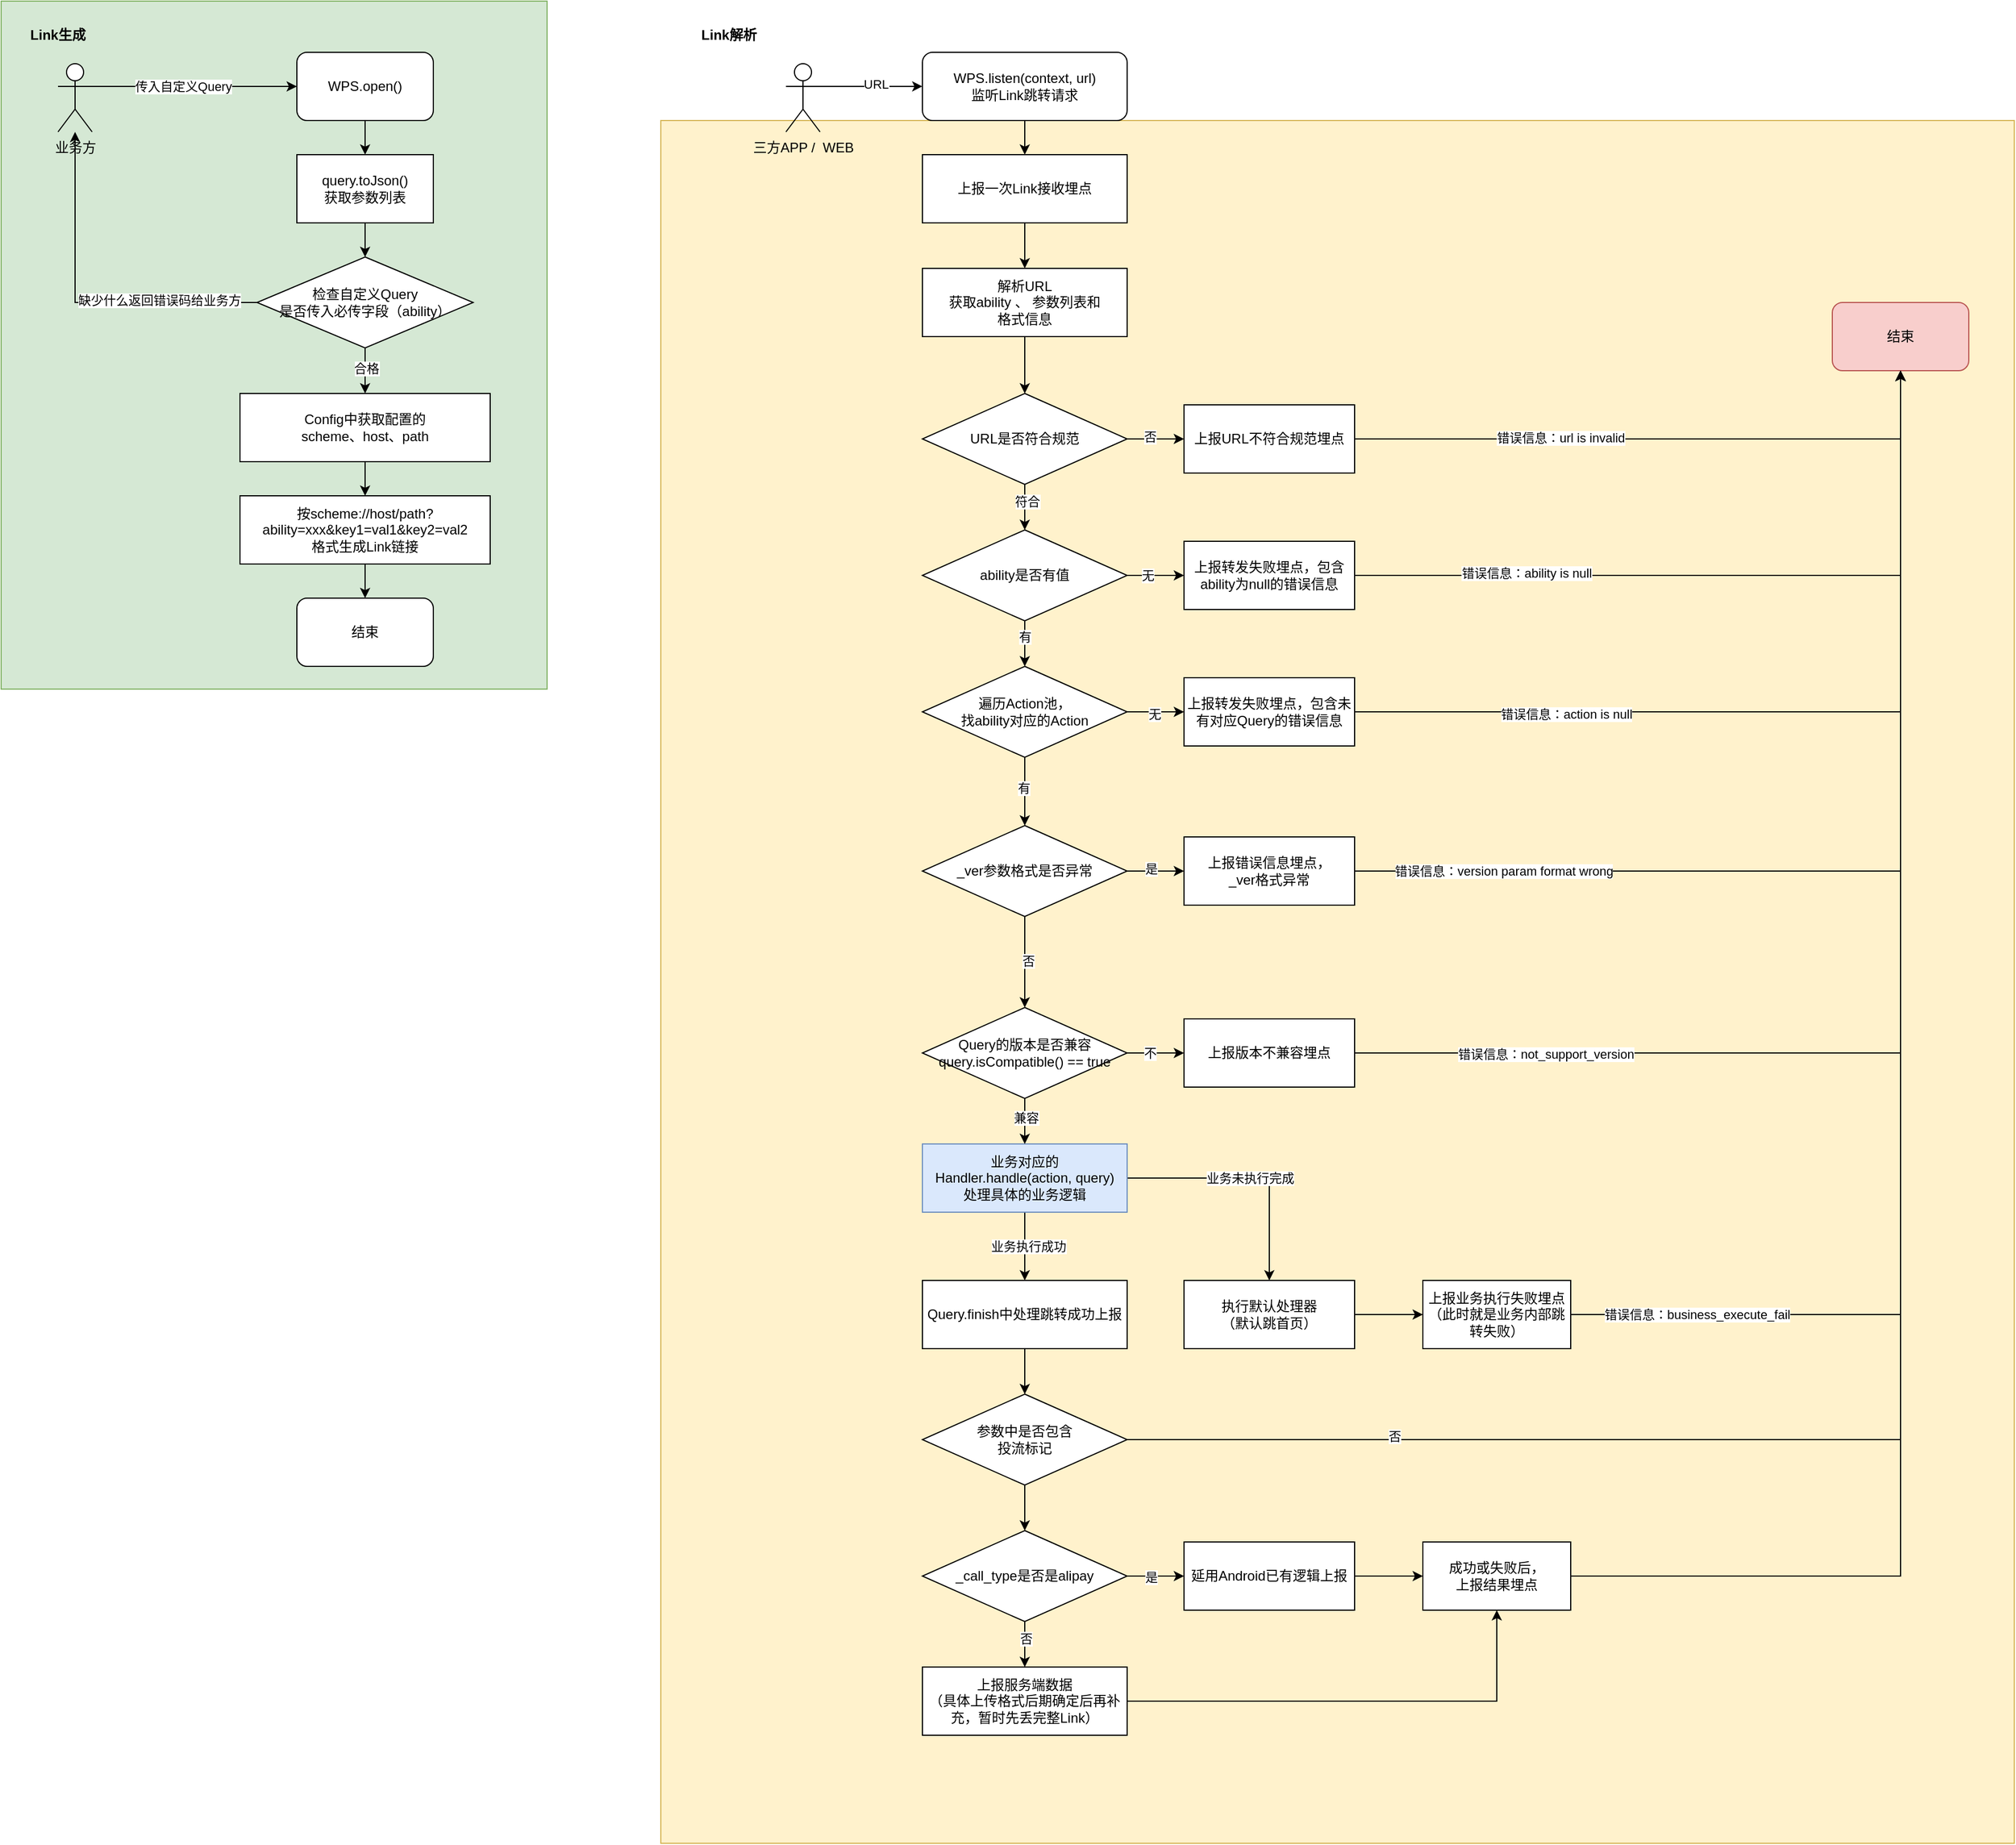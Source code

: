 <mxfile version="26.1.0">
  <diagram name="第 1 页" id="-CnVHADmg7WvFx3qluP-">
    <mxGraphModel dx="2261" dy="761" grid="1" gridSize="10" guides="1" tooltips="1" connect="1" arrows="1" fold="1" page="1" pageScale="1" pageWidth="827" pageHeight="1169" math="0" shadow="0">
      <root>
        <mxCell id="0" />
        <mxCell id="1" parent="0" />
        <mxCell id="uptPnW_bPuyGfDzCPwBa-70" value="" style="rounded=0;whiteSpace=wrap;html=1;fillColor=#fff2cc;strokeColor=#d6b656;" vertex="1" parent="1">
          <mxGeometry x="470" y="150" width="1190" height="1515" as="geometry" />
        </mxCell>
        <mxCell id="uptPnW_bPuyGfDzCPwBa-23" value="" style="rounded=0;whiteSpace=wrap;html=1;fillColor=#d5e8d4;strokeColor=#82b366;" vertex="1" parent="1">
          <mxGeometry x="-110" y="45" width="480" height="605" as="geometry" />
        </mxCell>
        <mxCell id="uptPnW_bPuyGfDzCPwBa-1" value="&lt;b&gt;Link生成&lt;/b&gt;" style="text;html=1;align=center;verticalAlign=middle;whiteSpace=wrap;rounded=0;" vertex="1" parent="1">
          <mxGeometry x="-90" y="60" width="60" height="30" as="geometry" />
        </mxCell>
        <mxCell id="uptPnW_bPuyGfDzCPwBa-4" style="edgeStyle=orthogonalEdgeStyle;rounded=0;orthogonalLoop=1;jettySize=auto;html=1;exitX=1;exitY=0.333;exitDx=0;exitDy=0;exitPerimeter=0;entryX=0;entryY=0.5;entryDx=0;entryDy=0;" edge="1" parent="1" source="uptPnW_bPuyGfDzCPwBa-2" target="uptPnW_bPuyGfDzCPwBa-3">
          <mxGeometry relative="1" as="geometry" />
        </mxCell>
        <mxCell id="uptPnW_bPuyGfDzCPwBa-5" value="传入自定义Query" style="edgeLabel;html=1;align=center;verticalAlign=middle;resizable=0;points=[];" vertex="1" connectable="0" parent="uptPnW_bPuyGfDzCPwBa-4">
          <mxGeometry x="-0.111" relative="1" as="geometry">
            <mxPoint as="offset" />
          </mxGeometry>
        </mxCell>
        <mxCell id="uptPnW_bPuyGfDzCPwBa-2" value="业务方" style="shape=umlActor;verticalLabelPosition=bottom;verticalAlign=top;html=1;outlineConnect=0;" vertex="1" parent="1">
          <mxGeometry x="-60" y="100" width="30" height="60" as="geometry" />
        </mxCell>
        <mxCell id="uptPnW_bPuyGfDzCPwBa-7" style="edgeStyle=orthogonalEdgeStyle;rounded=0;orthogonalLoop=1;jettySize=auto;html=1;exitX=0.5;exitY=1;exitDx=0;exitDy=0;entryX=0.5;entryY=0;entryDx=0;entryDy=0;" edge="1" parent="1" source="uptPnW_bPuyGfDzCPwBa-3" target="uptPnW_bPuyGfDzCPwBa-6">
          <mxGeometry relative="1" as="geometry" />
        </mxCell>
        <mxCell id="uptPnW_bPuyGfDzCPwBa-3" value="WPS.open()" style="rounded=1;whiteSpace=wrap;html=1;" vertex="1" parent="1">
          <mxGeometry x="150" y="90" width="120" height="60" as="geometry" />
        </mxCell>
        <mxCell id="uptPnW_bPuyGfDzCPwBa-14" style="edgeStyle=orthogonalEdgeStyle;rounded=0;orthogonalLoop=1;jettySize=auto;html=1;exitX=0.5;exitY=1;exitDx=0;exitDy=0;entryX=0.5;entryY=0;entryDx=0;entryDy=0;" edge="1" parent="1" source="uptPnW_bPuyGfDzCPwBa-6" target="uptPnW_bPuyGfDzCPwBa-13">
          <mxGeometry relative="1" as="geometry" />
        </mxCell>
        <mxCell id="uptPnW_bPuyGfDzCPwBa-6" value="query.toJson()&lt;div&gt;获取参数列表&lt;/div&gt;" style="rounded=0;whiteSpace=wrap;html=1;" vertex="1" parent="1">
          <mxGeometry x="150" y="180" width="120" height="60" as="geometry" />
        </mxCell>
        <mxCell id="uptPnW_bPuyGfDzCPwBa-20" style="edgeStyle=orthogonalEdgeStyle;rounded=0;orthogonalLoop=1;jettySize=auto;html=1;exitX=0.5;exitY=1;exitDx=0;exitDy=0;entryX=0.5;entryY=0;entryDx=0;entryDy=0;" edge="1" parent="1" source="uptPnW_bPuyGfDzCPwBa-8" target="uptPnW_bPuyGfDzCPwBa-19">
          <mxGeometry relative="1" as="geometry" />
        </mxCell>
        <mxCell id="uptPnW_bPuyGfDzCPwBa-8" value="Config中获取配置的&lt;div&gt;scheme、host、path&lt;/div&gt;" style="rounded=0;whiteSpace=wrap;html=1;" vertex="1" parent="1">
          <mxGeometry x="100" y="390" width="220" height="60" as="geometry" />
        </mxCell>
        <mxCell id="uptPnW_bPuyGfDzCPwBa-15" style="edgeStyle=orthogonalEdgeStyle;rounded=0;orthogonalLoop=1;jettySize=auto;html=1;exitX=0.5;exitY=1;exitDx=0;exitDy=0;entryX=0.5;entryY=0;entryDx=0;entryDy=0;" edge="1" parent="1" source="uptPnW_bPuyGfDzCPwBa-13" target="uptPnW_bPuyGfDzCPwBa-8">
          <mxGeometry relative="1" as="geometry" />
        </mxCell>
        <mxCell id="uptPnW_bPuyGfDzCPwBa-16" value="合格" style="edgeLabel;html=1;align=center;verticalAlign=middle;resizable=0;points=[];" vertex="1" connectable="0" parent="uptPnW_bPuyGfDzCPwBa-15">
          <mxGeometry x="-0.133" y="1" relative="1" as="geometry">
            <mxPoint as="offset" />
          </mxGeometry>
        </mxCell>
        <mxCell id="uptPnW_bPuyGfDzCPwBa-17" style="edgeStyle=orthogonalEdgeStyle;rounded=0;orthogonalLoop=1;jettySize=auto;html=1;exitX=0;exitY=0.5;exitDx=0;exitDy=0;" edge="1" parent="1" source="uptPnW_bPuyGfDzCPwBa-13" target="uptPnW_bPuyGfDzCPwBa-2">
          <mxGeometry relative="1" as="geometry" />
        </mxCell>
        <mxCell id="uptPnW_bPuyGfDzCPwBa-18" value="缺少什么返回错误码给业务方" style="edgeLabel;html=1;align=center;verticalAlign=middle;resizable=0;points=[];" vertex="1" connectable="0" parent="uptPnW_bPuyGfDzCPwBa-17">
          <mxGeometry x="-0.445" y="-2" relative="1" as="geometry">
            <mxPoint as="offset" />
          </mxGeometry>
        </mxCell>
        <mxCell id="uptPnW_bPuyGfDzCPwBa-13" value="检查自定义Query&lt;div&gt;是否传入必传字段（ability）&lt;/div&gt;" style="rhombus;whiteSpace=wrap;html=1;" vertex="1" parent="1">
          <mxGeometry x="115" y="270" width="190" height="80" as="geometry" />
        </mxCell>
        <mxCell id="uptPnW_bPuyGfDzCPwBa-22" style="edgeStyle=orthogonalEdgeStyle;rounded=0;orthogonalLoop=1;jettySize=auto;html=1;exitX=0.5;exitY=1;exitDx=0;exitDy=0;entryX=0.5;entryY=0;entryDx=0;entryDy=0;" edge="1" parent="1" source="uptPnW_bPuyGfDzCPwBa-19" target="uptPnW_bPuyGfDzCPwBa-21">
          <mxGeometry relative="1" as="geometry" />
        </mxCell>
        <mxCell id="uptPnW_bPuyGfDzCPwBa-19" value="按scheme://host/path?ability=xxx&amp;amp;key1=val1&amp;amp;key2=val2&lt;div&gt;格式生成Link链接&lt;/div&gt;" style="rounded=0;whiteSpace=wrap;html=1;" vertex="1" parent="1">
          <mxGeometry x="100" y="480" width="220" height="60" as="geometry" />
        </mxCell>
        <mxCell id="uptPnW_bPuyGfDzCPwBa-21" value="结束" style="rounded=1;whiteSpace=wrap;html=1;" vertex="1" parent="1">
          <mxGeometry x="150" y="570" width="120" height="60" as="geometry" />
        </mxCell>
        <mxCell id="uptPnW_bPuyGfDzCPwBa-24" value="&lt;b&gt;Link解析&lt;/b&gt;" style="text;html=1;align=center;verticalAlign=middle;whiteSpace=wrap;rounded=0;" vertex="1" parent="1">
          <mxGeometry x="500" y="60" width="60" height="30" as="geometry" />
        </mxCell>
        <mxCell id="uptPnW_bPuyGfDzCPwBa-29" style="edgeStyle=orthogonalEdgeStyle;rounded=0;orthogonalLoop=1;jettySize=auto;html=1;exitX=1;exitY=0.333;exitDx=0;exitDy=0;exitPerimeter=0;" edge="1" parent="1" source="uptPnW_bPuyGfDzCPwBa-25" target="uptPnW_bPuyGfDzCPwBa-28">
          <mxGeometry relative="1" as="geometry" />
        </mxCell>
        <mxCell id="uptPnW_bPuyGfDzCPwBa-30" value="URL" style="edgeLabel;html=1;align=center;verticalAlign=middle;resizable=0;points=[];" vertex="1" connectable="0" parent="uptPnW_bPuyGfDzCPwBa-29">
          <mxGeometry x="0.086" y="2" relative="1" as="geometry">
            <mxPoint as="offset" />
          </mxGeometry>
        </mxCell>
        <mxCell id="uptPnW_bPuyGfDzCPwBa-25" value="三方APP /&amp;nbsp; WEB" style="shape=umlActor;verticalLabelPosition=bottom;verticalAlign=top;html=1;outlineConnect=0;" vertex="1" parent="1">
          <mxGeometry x="580" y="100" width="30" height="60" as="geometry" />
        </mxCell>
        <mxCell id="uptPnW_bPuyGfDzCPwBa-87" style="edgeStyle=orthogonalEdgeStyle;rounded=0;orthogonalLoop=1;jettySize=auto;html=1;exitX=0.5;exitY=1;exitDx=0;exitDy=0;entryX=0.5;entryY=0;entryDx=0;entryDy=0;" edge="1" parent="1" source="uptPnW_bPuyGfDzCPwBa-28" target="uptPnW_bPuyGfDzCPwBa-41">
          <mxGeometry relative="1" as="geometry" />
        </mxCell>
        <mxCell id="uptPnW_bPuyGfDzCPwBa-28" value="WPS.listen(context, url)&lt;div&gt;监听Link跳转请求&lt;/div&gt;" style="rounded=1;whiteSpace=wrap;html=1;" vertex="1" parent="1">
          <mxGeometry x="700" y="90" width="180" height="60" as="geometry" />
        </mxCell>
        <mxCell id="uptPnW_bPuyGfDzCPwBa-100" style="edgeStyle=orthogonalEdgeStyle;rounded=0;orthogonalLoop=1;jettySize=auto;html=1;exitX=0.5;exitY=1;exitDx=0;exitDy=0;entryX=0.5;entryY=0;entryDx=0;entryDy=0;" edge="1" parent="1" source="uptPnW_bPuyGfDzCPwBa-31" target="uptPnW_bPuyGfDzCPwBa-99">
          <mxGeometry relative="1" as="geometry" />
        </mxCell>
        <mxCell id="uptPnW_bPuyGfDzCPwBa-31" value="解析URL&lt;div&gt;获取ability 、 参数列表和&lt;/div&gt;&lt;div&gt;格式信息&lt;/div&gt;" style="rounded=0;whiteSpace=wrap;html=1;" vertex="1" parent="1">
          <mxGeometry x="700" y="280" width="180" height="60" as="geometry" />
        </mxCell>
        <mxCell id="uptPnW_bPuyGfDzCPwBa-43" style="edgeStyle=orthogonalEdgeStyle;rounded=0;orthogonalLoop=1;jettySize=auto;html=1;exitX=0.5;exitY=1;exitDx=0;exitDy=0;entryX=0.5;entryY=0;entryDx=0;entryDy=0;" edge="1" parent="1" source="uptPnW_bPuyGfDzCPwBa-41" target="uptPnW_bPuyGfDzCPwBa-31">
          <mxGeometry relative="1" as="geometry" />
        </mxCell>
        <mxCell id="uptPnW_bPuyGfDzCPwBa-41" value="上报一次Link接收埋点" style="rounded=0;whiteSpace=wrap;html=1;" vertex="1" parent="1">
          <mxGeometry x="700" y="180" width="180" height="60" as="geometry" />
        </mxCell>
        <mxCell id="uptPnW_bPuyGfDzCPwBa-46" style="edgeStyle=orthogonalEdgeStyle;rounded=0;orthogonalLoop=1;jettySize=auto;html=1;exitX=0.5;exitY=1;exitDx=0;exitDy=0;entryX=0.5;entryY=0;entryDx=0;entryDy=0;" edge="1" parent="1" source="uptPnW_bPuyGfDzCPwBa-44" target="uptPnW_bPuyGfDzCPwBa-53">
          <mxGeometry relative="1" as="geometry">
            <mxPoint x="815" y="630" as="targetPoint" />
          </mxGeometry>
        </mxCell>
        <mxCell id="uptPnW_bPuyGfDzCPwBa-47" value="有" style="edgeLabel;html=1;align=center;verticalAlign=middle;resizable=0;points=[];" vertex="1" connectable="0" parent="uptPnW_bPuyGfDzCPwBa-46">
          <mxGeometry x="-0.333" y="2" relative="1" as="geometry">
            <mxPoint x="-2" as="offset" />
          </mxGeometry>
        </mxCell>
        <mxCell id="uptPnW_bPuyGfDzCPwBa-49" style="edgeStyle=orthogonalEdgeStyle;rounded=0;orthogonalLoop=1;jettySize=auto;html=1;exitX=1;exitY=0.5;exitDx=0;exitDy=0;entryX=0;entryY=0.5;entryDx=0;entryDy=0;" edge="1" parent="1" source="uptPnW_bPuyGfDzCPwBa-44" target="uptPnW_bPuyGfDzCPwBa-48">
          <mxGeometry relative="1" as="geometry" />
        </mxCell>
        <mxCell id="uptPnW_bPuyGfDzCPwBa-52" value="无" style="edgeLabel;html=1;align=center;verticalAlign=middle;resizable=0;points=[];" vertex="1" connectable="0" parent="uptPnW_bPuyGfDzCPwBa-49">
          <mxGeometry x="-0.28" relative="1" as="geometry">
            <mxPoint as="offset" />
          </mxGeometry>
        </mxCell>
        <mxCell id="uptPnW_bPuyGfDzCPwBa-44" value="ability是否有值" style="rhombus;whiteSpace=wrap;html=1;" vertex="1" parent="1">
          <mxGeometry x="700" y="510" width="180" height="80" as="geometry" />
        </mxCell>
        <mxCell id="uptPnW_bPuyGfDzCPwBa-108" style="edgeStyle=orthogonalEdgeStyle;rounded=0;orthogonalLoop=1;jettySize=auto;html=1;exitX=1;exitY=0.5;exitDx=0;exitDy=0;entryX=0.5;entryY=1;entryDx=0;entryDy=0;" edge="1" parent="1" source="uptPnW_bPuyGfDzCPwBa-48" target="uptPnW_bPuyGfDzCPwBa-50">
          <mxGeometry relative="1" as="geometry" />
        </mxCell>
        <mxCell id="uptPnW_bPuyGfDzCPwBa-109" value="错误信息：ability is null" style="edgeLabel;html=1;align=center;verticalAlign=middle;resizable=0;points=[];" vertex="1" connectable="0" parent="uptPnW_bPuyGfDzCPwBa-108">
          <mxGeometry x="-0.543" y="2" relative="1" as="geometry">
            <mxPoint as="offset" />
          </mxGeometry>
        </mxCell>
        <mxCell id="uptPnW_bPuyGfDzCPwBa-48" value="上报转发失败埋点，包含ability为null的错误信息" style="rounded=0;whiteSpace=wrap;html=1;" vertex="1" parent="1">
          <mxGeometry x="930" y="520" width="150" height="60" as="geometry" />
        </mxCell>
        <mxCell id="uptPnW_bPuyGfDzCPwBa-50" value="结束" style="rounded=1;whiteSpace=wrap;html=1;fillColor=#f8cecc;strokeColor=#b85450;" vertex="1" parent="1">
          <mxGeometry x="1500" y="310" width="120" height="60" as="geometry" />
        </mxCell>
        <mxCell id="uptPnW_bPuyGfDzCPwBa-55" style="edgeStyle=orthogonalEdgeStyle;rounded=0;orthogonalLoop=1;jettySize=auto;html=1;exitX=1;exitY=0.5;exitDx=0;exitDy=0;entryX=0;entryY=0.5;entryDx=0;entryDy=0;" edge="1" parent="1" source="uptPnW_bPuyGfDzCPwBa-53" target="uptPnW_bPuyGfDzCPwBa-54">
          <mxGeometry relative="1" as="geometry" />
        </mxCell>
        <mxCell id="uptPnW_bPuyGfDzCPwBa-56" value="无" style="edgeLabel;html=1;align=center;verticalAlign=middle;resizable=0;points=[];" vertex="1" connectable="0" parent="uptPnW_bPuyGfDzCPwBa-55">
          <mxGeometry x="-0.04" y="-2" relative="1" as="geometry">
            <mxPoint as="offset" />
          </mxGeometry>
        </mxCell>
        <mxCell id="uptPnW_bPuyGfDzCPwBa-112" style="edgeStyle=orthogonalEdgeStyle;rounded=0;orthogonalLoop=1;jettySize=auto;html=1;exitX=0.5;exitY=1;exitDx=0;exitDy=0;entryX=0.5;entryY=0;entryDx=0;entryDy=0;" edge="1" parent="1" source="uptPnW_bPuyGfDzCPwBa-53" target="uptPnW_bPuyGfDzCPwBa-111">
          <mxGeometry relative="1" as="geometry" />
        </mxCell>
        <mxCell id="uptPnW_bPuyGfDzCPwBa-114" value="有" style="edgeLabel;html=1;align=center;verticalAlign=middle;resizable=0;points=[];" vertex="1" connectable="0" parent="uptPnW_bPuyGfDzCPwBa-112">
          <mxGeometry x="-0.1" y="-1" relative="1" as="geometry">
            <mxPoint as="offset" />
          </mxGeometry>
        </mxCell>
        <mxCell id="uptPnW_bPuyGfDzCPwBa-53" value="遍历Action池，&lt;div&gt;找ability对应的Action&lt;/div&gt;" style="rhombus;whiteSpace=wrap;html=1;" vertex="1" parent="1">
          <mxGeometry x="700" y="630" width="180" height="80" as="geometry" />
        </mxCell>
        <mxCell id="uptPnW_bPuyGfDzCPwBa-57" style="edgeStyle=orthogonalEdgeStyle;rounded=0;orthogonalLoop=1;jettySize=auto;html=1;exitX=1;exitY=0.5;exitDx=0;exitDy=0;entryX=0.5;entryY=1;entryDx=0;entryDy=0;" edge="1" parent="1" source="uptPnW_bPuyGfDzCPwBa-54" target="uptPnW_bPuyGfDzCPwBa-50">
          <mxGeometry relative="1" as="geometry" />
        </mxCell>
        <mxCell id="uptPnW_bPuyGfDzCPwBa-98" value="错误信息：action is null" style="edgeLabel;html=1;align=center;verticalAlign=middle;resizable=0;points=[];" vertex="1" connectable="0" parent="uptPnW_bPuyGfDzCPwBa-57">
          <mxGeometry x="-0.525" y="-2" relative="1" as="geometry">
            <mxPoint as="offset" />
          </mxGeometry>
        </mxCell>
        <mxCell id="uptPnW_bPuyGfDzCPwBa-54" value="上报转发失败埋点，包含未有对应Query的错误信息" style="rounded=0;whiteSpace=wrap;html=1;" vertex="1" parent="1">
          <mxGeometry x="930" y="640" width="150" height="60" as="geometry" />
        </mxCell>
        <mxCell id="uptPnW_bPuyGfDzCPwBa-62" style="edgeStyle=orthogonalEdgeStyle;rounded=0;orthogonalLoop=1;jettySize=auto;html=1;exitX=0.5;exitY=1;exitDx=0;exitDy=0;entryX=0.5;entryY=0;entryDx=0;entryDy=0;" edge="1" parent="1" source="uptPnW_bPuyGfDzCPwBa-60" target="uptPnW_bPuyGfDzCPwBa-61">
          <mxGeometry relative="1" as="geometry" />
        </mxCell>
        <mxCell id="uptPnW_bPuyGfDzCPwBa-92" value="业务执行成功" style="edgeLabel;html=1;align=center;verticalAlign=middle;resizable=0;points=[];" vertex="1" connectable="0" parent="uptPnW_bPuyGfDzCPwBa-62">
          <mxGeometry y="3" relative="1" as="geometry">
            <mxPoint as="offset" />
          </mxGeometry>
        </mxCell>
        <mxCell id="uptPnW_bPuyGfDzCPwBa-89" style="edgeStyle=orthogonalEdgeStyle;rounded=0;orthogonalLoop=1;jettySize=auto;html=1;exitX=1;exitY=0.5;exitDx=0;exitDy=0;" edge="1" parent="1" source="uptPnW_bPuyGfDzCPwBa-60" target="uptPnW_bPuyGfDzCPwBa-88">
          <mxGeometry relative="1" as="geometry" />
        </mxCell>
        <mxCell id="uptPnW_bPuyGfDzCPwBa-90" value="业务未执行完成" style="edgeLabel;html=1;align=center;verticalAlign=middle;resizable=0;points=[];" vertex="1" connectable="0" parent="uptPnW_bPuyGfDzCPwBa-89">
          <mxGeometry relative="1" as="geometry">
            <mxPoint as="offset" />
          </mxGeometry>
        </mxCell>
        <mxCell id="uptPnW_bPuyGfDzCPwBa-60" value="业务对应的Handler.handle(action, query)&lt;div&gt;处理具体的业务逻辑&lt;/div&gt;" style="rounded=0;whiteSpace=wrap;html=1;fillColor=#dae8fc;strokeColor=#6c8ebf;" vertex="1" parent="1">
          <mxGeometry x="700" y="1050" width="180" height="60" as="geometry" />
        </mxCell>
        <mxCell id="uptPnW_bPuyGfDzCPwBa-64" style="edgeStyle=orthogonalEdgeStyle;rounded=0;orthogonalLoop=1;jettySize=auto;html=1;exitX=0.5;exitY=1;exitDx=0;exitDy=0;entryX=0.5;entryY=0;entryDx=0;entryDy=0;" edge="1" parent="1" source="uptPnW_bPuyGfDzCPwBa-61" target="uptPnW_bPuyGfDzCPwBa-63">
          <mxGeometry relative="1" as="geometry" />
        </mxCell>
        <mxCell id="uptPnW_bPuyGfDzCPwBa-61" value="Query.finish中处理跳转成功上报" style="rounded=0;whiteSpace=wrap;html=1;" vertex="1" parent="1">
          <mxGeometry x="700" y="1170" width="180" height="60" as="geometry" />
        </mxCell>
        <mxCell id="uptPnW_bPuyGfDzCPwBa-65" style="edgeStyle=orthogonalEdgeStyle;rounded=0;orthogonalLoop=1;jettySize=auto;html=1;exitX=1;exitY=0.5;exitDx=0;exitDy=0;entryX=0.5;entryY=1;entryDx=0;entryDy=0;" edge="1" parent="1" source="uptPnW_bPuyGfDzCPwBa-63" target="uptPnW_bPuyGfDzCPwBa-50">
          <mxGeometry relative="1" as="geometry">
            <mxPoint x="1390" y="590" as="targetPoint" />
          </mxGeometry>
        </mxCell>
        <mxCell id="uptPnW_bPuyGfDzCPwBa-66" value="否" style="edgeLabel;html=1;align=center;verticalAlign=middle;resizable=0;points=[];" vertex="1" connectable="0" parent="uptPnW_bPuyGfDzCPwBa-65">
          <mxGeometry x="-0.71" y="3" relative="1" as="geometry">
            <mxPoint as="offset" />
          </mxGeometry>
        </mxCell>
        <mxCell id="uptPnW_bPuyGfDzCPwBa-124" style="edgeStyle=orthogonalEdgeStyle;rounded=0;orthogonalLoop=1;jettySize=auto;html=1;exitX=0.5;exitY=1;exitDx=0;exitDy=0;entryX=0.5;entryY=0;entryDx=0;entryDy=0;" edge="1" parent="1" source="uptPnW_bPuyGfDzCPwBa-63" target="uptPnW_bPuyGfDzCPwBa-123">
          <mxGeometry relative="1" as="geometry" />
        </mxCell>
        <mxCell id="uptPnW_bPuyGfDzCPwBa-63" value="参数中是否包含&lt;div&gt;投流标记&lt;/div&gt;" style="rhombus;whiteSpace=wrap;html=1;" vertex="1" parent="1">
          <mxGeometry x="700" y="1270" width="180" height="80" as="geometry" />
        </mxCell>
        <mxCell id="uptPnW_bPuyGfDzCPwBa-133" style="edgeStyle=orthogonalEdgeStyle;rounded=0;orthogonalLoop=1;jettySize=auto;html=1;exitX=1;exitY=0.5;exitDx=0;exitDy=0;entryX=0.5;entryY=1;entryDx=0;entryDy=0;" edge="1" parent="1" source="uptPnW_bPuyGfDzCPwBa-67" target="uptPnW_bPuyGfDzCPwBa-131">
          <mxGeometry relative="1" as="geometry" />
        </mxCell>
        <mxCell id="uptPnW_bPuyGfDzCPwBa-67" value="上报服务端数据&lt;div&gt;（具体上传格式后期确定后再补充，暂时先丢完整Link）&lt;/div&gt;" style="rounded=0;whiteSpace=wrap;html=1;" vertex="1" parent="1">
          <mxGeometry x="700" y="1510" width="180" height="60" as="geometry" />
        </mxCell>
        <mxCell id="uptPnW_bPuyGfDzCPwBa-80" style="edgeStyle=orthogonalEdgeStyle;rounded=0;orthogonalLoop=1;jettySize=auto;html=1;exitX=0.5;exitY=1;exitDx=0;exitDy=0;entryX=0.5;entryY=0;entryDx=0;entryDy=0;" edge="1" parent="1" source="uptPnW_bPuyGfDzCPwBa-78" target="uptPnW_bPuyGfDzCPwBa-60">
          <mxGeometry relative="1" as="geometry" />
        </mxCell>
        <mxCell id="uptPnW_bPuyGfDzCPwBa-85" value="兼容" style="edgeLabel;html=1;align=center;verticalAlign=middle;resizable=0;points=[];" vertex="1" connectable="0" parent="uptPnW_bPuyGfDzCPwBa-80">
          <mxGeometry x="-0.15" y="1" relative="1" as="geometry">
            <mxPoint as="offset" />
          </mxGeometry>
        </mxCell>
        <mxCell id="uptPnW_bPuyGfDzCPwBa-83" style="edgeStyle=orthogonalEdgeStyle;rounded=0;orthogonalLoop=1;jettySize=auto;html=1;exitX=1;exitY=0.5;exitDx=0;exitDy=0;entryX=0;entryY=0.5;entryDx=0;entryDy=0;" edge="1" parent="1" source="uptPnW_bPuyGfDzCPwBa-78" target="uptPnW_bPuyGfDzCPwBa-82">
          <mxGeometry relative="1" as="geometry" />
        </mxCell>
        <mxCell id="uptPnW_bPuyGfDzCPwBa-84" value="不" style="edgeLabel;html=1;align=center;verticalAlign=middle;resizable=0;points=[];" vertex="1" connectable="0" parent="uptPnW_bPuyGfDzCPwBa-83">
          <mxGeometry x="-0.2" relative="1" as="geometry">
            <mxPoint as="offset" />
          </mxGeometry>
        </mxCell>
        <mxCell id="uptPnW_bPuyGfDzCPwBa-78" value="Query的版本是否兼容&lt;div&gt;query.isCompatible() == true&lt;/div&gt;" style="rhombus;whiteSpace=wrap;html=1;" vertex="1" parent="1">
          <mxGeometry x="700" y="930" width="180" height="80" as="geometry" />
        </mxCell>
        <mxCell id="uptPnW_bPuyGfDzCPwBa-86" style="edgeStyle=orthogonalEdgeStyle;rounded=0;orthogonalLoop=1;jettySize=auto;html=1;exitX=1;exitY=0.5;exitDx=0;exitDy=0;entryX=0.5;entryY=1;entryDx=0;entryDy=0;" edge="1" parent="1" source="uptPnW_bPuyGfDzCPwBa-82" target="uptPnW_bPuyGfDzCPwBa-50">
          <mxGeometry relative="1" as="geometry">
            <mxPoint x="1390" y="580" as="targetPoint" />
          </mxGeometry>
        </mxCell>
        <mxCell id="uptPnW_bPuyGfDzCPwBa-110" value="错误信息：not_support_version" style="edgeLabel;html=1;align=center;verticalAlign=middle;resizable=0;points=[];" vertex="1" connectable="0" parent="uptPnW_bPuyGfDzCPwBa-86">
          <mxGeometry x="-0.689" y="-1" relative="1" as="geometry">
            <mxPoint as="offset" />
          </mxGeometry>
        </mxCell>
        <mxCell id="uptPnW_bPuyGfDzCPwBa-82" value="上报版本不兼容埋点" style="rounded=0;whiteSpace=wrap;html=1;" vertex="1" parent="1">
          <mxGeometry x="930" y="940" width="150" height="60" as="geometry" />
        </mxCell>
        <mxCell id="uptPnW_bPuyGfDzCPwBa-95" style="edgeStyle=orthogonalEdgeStyle;rounded=0;orthogonalLoop=1;jettySize=auto;html=1;exitX=1;exitY=0.5;exitDx=0;exitDy=0;entryX=0;entryY=0.5;entryDx=0;entryDy=0;" edge="1" parent="1" source="uptPnW_bPuyGfDzCPwBa-88" target="uptPnW_bPuyGfDzCPwBa-94">
          <mxGeometry relative="1" as="geometry" />
        </mxCell>
        <mxCell id="uptPnW_bPuyGfDzCPwBa-88" value="执行默认处理器&lt;div&gt;（默认跳首页）&lt;/div&gt;" style="rounded=0;whiteSpace=wrap;html=1;" vertex="1" parent="1">
          <mxGeometry x="930" y="1170" width="150" height="60" as="geometry" />
        </mxCell>
        <mxCell id="uptPnW_bPuyGfDzCPwBa-96" style="edgeStyle=orthogonalEdgeStyle;rounded=0;orthogonalLoop=1;jettySize=auto;html=1;exitX=1;exitY=0.5;exitDx=0;exitDy=0;entryX=0.5;entryY=1;entryDx=0;entryDy=0;" edge="1" parent="1" source="uptPnW_bPuyGfDzCPwBa-94" target="uptPnW_bPuyGfDzCPwBa-50">
          <mxGeometry relative="1" as="geometry" />
        </mxCell>
        <mxCell id="uptPnW_bPuyGfDzCPwBa-122" value="错误信息：business_execute_fail" style="edgeLabel;html=1;align=center;verticalAlign=middle;resizable=0;points=[];" vertex="1" connectable="0" parent="uptPnW_bPuyGfDzCPwBa-96">
          <mxGeometry x="-0.802" relative="1" as="geometry">
            <mxPoint as="offset" />
          </mxGeometry>
        </mxCell>
        <mxCell id="uptPnW_bPuyGfDzCPwBa-94" value="上报业务执行失败埋点&lt;div&gt;（此时就是业务内部跳转失败）&lt;/div&gt;" style="rounded=0;whiteSpace=wrap;html=1;" vertex="1" parent="1">
          <mxGeometry x="1140" y="1170" width="130" height="60" as="geometry" />
        </mxCell>
        <mxCell id="uptPnW_bPuyGfDzCPwBa-101" style="edgeStyle=orthogonalEdgeStyle;rounded=0;orthogonalLoop=1;jettySize=auto;html=1;exitX=0.5;exitY=1;exitDx=0;exitDy=0;entryX=0.5;entryY=0;entryDx=0;entryDy=0;" edge="1" parent="1" source="uptPnW_bPuyGfDzCPwBa-99" target="uptPnW_bPuyGfDzCPwBa-44">
          <mxGeometry relative="1" as="geometry" />
        </mxCell>
        <mxCell id="uptPnW_bPuyGfDzCPwBa-102" value="符合" style="edgeLabel;html=1;align=center;verticalAlign=middle;resizable=0;points=[];" vertex="1" connectable="0" parent="uptPnW_bPuyGfDzCPwBa-101">
          <mxGeometry x="-0.25" y="2" relative="1" as="geometry">
            <mxPoint as="offset" />
          </mxGeometry>
        </mxCell>
        <mxCell id="uptPnW_bPuyGfDzCPwBa-104" style="edgeStyle=orthogonalEdgeStyle;rounded=0;orthogonalLoop=1;jettySize=auto;html=1;exitX=1;exitY=0.5;exitDx=0;exitDy=0;entryX=0;entryY=0.5;entryDx=0;entryDy=0;" edge="1" parent="1" source="uptPnW_bPuyGfDzCPwBa-99" target="uptPnW_bPuyGfDzCPwBa-103">
          <mxGeometry relative="1" as="geometry" />
        </mxCell>
        <mxCell id="uptPnW_bPuyGfDzCPwBa-105" value="否" style="edgeLabel;html=1;align=center;verticalAlign=middle;resizable=0;points=[];" vertex="1" connectable="0" parent="uptPnW_bPuyGfDzCPwBa-104">
          <mxGeometry x="-0.2" y="2" relative="1" as="geometry">
            <mxPoint as="offset" />
          </mxGeometry>
        </mxCell>
        <mxCell id="uptPnW_bPuyGfDzCPwBa-99" value="URL是否符合规范" style="rhombus;whiteSpace=wrap;html=1;" vertex="1" parent="1">
          <mxGeometry x="700" y="390" width="180" height="80" as="geometry" />
        </mxCell>
        <mxCell id="uptPnW_bPuyGfDzCPwBa-106" style="edgeStyle=orthogonalEdgeStyle;rounded=0;orthogonalLoop=1;jettySize=auto;html=1;exitX=1;exitY=0.5;exitDx=0;exitDy=0;entryX=0.5;entryY=1;entryDx=0;entryDy=0;" edge="1" parent="1" source="uptPnW_bPuyGfDzCPwBa-103" target="uptPnW_bPuyGfDzCPwBa-50">
          <mxGeometry relative="1" as="geometry" />
        </mxCell>
        <mxCell id="uptPnW_bPuyGfDzCPwBa-107" value="错误信息：url is invalid" style="edgeLabel;html=1;align=center;verticalAlign=middle;resizable=0;points=[];" vertex="1" connectable="0" parent="uptPnW_bPuyGfDzCPwBa-106">
          <mxGeometry x="-0.33" y="1" relative="1" as="geometry">
            <mxPoint as="offset" />
          </mxGeometry>
        </mxCell>
        <mxCell id="uptPnW_bPuyGfDzCPwBa-103" value="上报URL不符合规范埋点" style="rounded=0;whiteSpace=wrap;html=1;" vertex="1" parent="1">
          <mxGeometry x="930" y="400" width="150" height="60" as="geometry" />
        </mxCell>
        <mxCell id="uptPnW_bPuyGfDzCPwBa-113" style="edgeStyle=orthogonalEdgeStyle;rounded=0;orthogonalLoop=1;jettySize=auto;html=1;exitX=0.5;exitY=1;exitDx=0;exitDy=0;entryX=0.5;entryY=0;entryDx=0;entryDy=0;" edge="1" parent="1" source="uptPnW_bPuyGfDzCPwBa-111" target="uptPnW_bPuyGfDzCPwBa-78">
          <mxGeometry relative="1" as="geometry" />
        </mxCell>
        <mxCell id="uptPnW_bPuyGfDzCPwBa-115" value="否" style="edgeLabel;html=1;align=center;verticalAlign=middle;resizable=0;points=[];" vertex="1" connectable="0" parent="uptPnW_bPuyGfDzCPwBa-113">
          <mxGeometry x="-0.025" y="3" relative="1" as="geometry">
            <mxPoint as="offset" />
          </mxGeometry>
        </mxCell>
        <mxCell id="uptPnW_bPuyGfDzCPwBa-117" style="edgeStyle=orthogonalEdgeStyle;rounded=0;orthogonalLoop=1;jettySize=auto;html=1;exitX=1;exitY=0.5;exitDx=0;exitDy=0;entryX=0;entryY=0.5;entryDx=0;entryDy=0;" edge="1" parent="1" source="uptPnW_bPuyGfDzCPwBa-111" target="uptPnW_bPuyGfDzCPwBa-116">
          <mxGeometry relative="1" as="geometry" />
        </mxCell>
        <mxCell id="uptPnW_bPuyGfDzCPwBa-118" value="是" style="edgeLabel;html=1;align=center;verticalAlign=middle;resizable=0;points=[];" vertex="1" connectable="0" parent="uptPnW_bPuyGfDzCPwBa-117">
          <mxGeometry x="-0.16" y="2" relative="1" as="geometry">
            <mxPoint as="offset" />
          </mxGeometry>
        </mxCell>
        <mxCell id="uptPnW_bPuyGfDzCPwBa-111" value="_ver参数格式是否异常" style="rhombus;whiteSpace=wrap;html=1;" vertex="1" parent="1">
          <mxGeometry x="700" y="770" width="180" height="80" as="geometry" />
        </mxCell>
        <mxCell id="uptPnW_bPuyGfDzCPwBa-119" style="edgeStyle=orthogonalEdgeStyle;rounded=0;orthogonalLoop=1;jettySize=auto;html=1;exitX=1;exitY=0.5;exitDx=0;exitDy=0;entryX=0.5;entryY=1;entryDx=0;entryDy=0;" edge="1" parent="1" source="uptPnW_bPuyGfDzCPwBa-116" target="uptPnW_bPuyGfDzCPwBa-50">
          <mxGeometry relative="1" as="geometry" />
        </mxCell>
        <mxCell id="uptPnW_bPuyGfDzCPwBa-120" value="错误信息：version param format wrong" style="edgeLabel;html=1;align=center;verticalAlign=middle;resizable=0;points=[];" vertex="1" connectable="0" parent="uptPnW_bPuyGfDzCPwBa-119">
          <mxGeometry x="-0.715" relative="1" as="geometry">
            <mxPoint as="offset" />
          </mxGeometry>
        </mxCell>
        <mxCell id="uptPnW_bPuyGfDzCPwBa-116" value="上报错误信息埋点，&lt;div&gt;_ver格式异常&lt;/div&gt;" style="rounded=0;whiteSpace=wrap;html=1;" vertex="1" parent="1">
          <mxGeometry x="930" y="780" width="150" height="60" as="geometry" />
        </mxCell>
        <mxCell id="uptPnW_bPuyGfDzCPwBa-125" style="edgeStyle=orthogonalEdgeStyle;rounded=0;orthogonalLoop=1;jettySize=auto;html=1;exitX=0.5;exitY=1;exitDx=0;exitDy=0;entryX=0.5;entryY=0;entryDx=0;entryDy=0;" edge="1" parent="1" source="uptPnW_bPuyGfDzCPwBa-123" target="uptPnW_bPuyGfDzCPwBa-67">
          <mxGeometry relative="1" as="geometry" />
        </mxCell>
        <mxCell id="uptPnW_bPuyGfDzCPwBa-129" value="否" style="edgeLabel;html=1;align=center;verticalAlign=middle;resizable=0;points=[];" vertex="1" connectable="0" parent="uptPnW_bPuyGfDzCPwBa-125">
          <mxGeometry x="-0.25" y="1" relative="1" as="geometry">
            <mxPoint as="offset" />
          </mxGeometry>
        </mxCell>
        <mxCell id="uptPnW_bPuyGfDzCPwBa-127" style="edgeStyle=orthogonalEdgeStyle;rounded=0;orthogonalLoop=1;jettySize=auto;html=1;exitX=1;exitY=0.5;exitDx=0;exitDy=0;entryX=0;entryY=0.5;entryDx=0;entryDy=0;" edge="1" parent="1" source="uptPnW_bPuyGfDzCPwBa-123" target="uptPnW_bPuyGfDzCPwBa-126">
          <mxGeometry relative="1" as="geometry" />
        </mxCell>
        <mxCell id="uptPnW_bPuyGfDzCPwBa-128" value="是" style="edgeLabel;html=1;align=center;verticalAlign=middle;resizable=0;points=[];" vertex="1" connectable="0" parent="uptPnW_bPuyGfDzCPwBa-127">
          <mxGeometry x="-0.16" y="-1" relative="1" as="geometry">
            <mxPoint as="offset" />
          </mxGeometry>
        </mxCell>
        <mxCell id="uptPnW_bPuyGfDzCPwBa-123" value="_call_type是否是alipay" style="rhombus;whiteSpace=wrap;html=1;" vertex="1" parent="1">
          <mxGeometry x="700" y="1390" width="180" height="80" as="geometry" />
        </mxCell>
        <mxCell id="uptPnW_bPuyGfDzCPwBa-132" style="edgeStyle=orthogonalEdgeStyle;rounded=0;orthogonalLoop=1;jettySize=auto;html=1;exitX=1;exitY=0.5;exitDx=0;exitDy=0;entryX=0;entryY=0.5;entryDx=0;entryDy=0;" edge="1" parent="1" source="uptPnW_bPuyGfDzCPwBa-126" target="uptPnW_bPuyGfDzCPwBa-131">
          <mxGeometry relative="1" as="geometry" />
        </mxCell>
        <mxCell id="uptPnW_bPuyGfDzCPwBa-126" value="延用Android已有逻辑上报" style="rounded=0;whiteSpace=wrap;html=1;" vertex="1" parent="1">
          <mxGeometry x="930" y="1400" width="150" height="60" as="geometry" />
        </mxCell>
        <mxCell id="uptPnW_bPuyGfDzCPwBa-134" style="edgeStyle=orthogonalEdgeStyle;rounded=0;orthogonalLoop=1;jettySize=auto;html=1;exitX=1;exitY=0.5;exitDx=0;exitDy=0;entryX=0.5;entryY=1;entryDx=0;entryDy=0;" edge="1" parent="1" source="uptPnW_bPuyGfDzCPwBa-131" target="uptPnW_bPuyGfDzCPwBa-50">
          <mxGeometry relative="1" as="geometry" />
        </mxCell>
        <mxCell id="uptPnW_bPuyGfDzCPwBa-131" value="成功或失败后，&lt;div&gt;上报结果埋点&lt;/div&gt;" style="rounded=0;whiteSpace=wrap;html=1;" vertex="1" parent="1">
          <mxGeometry x="1140" y="1400" width="130" height="60" as="geometry" />
        </mxCell>
      </root>
    </mxGraphModel>
  </diagram>
</mxfile>
